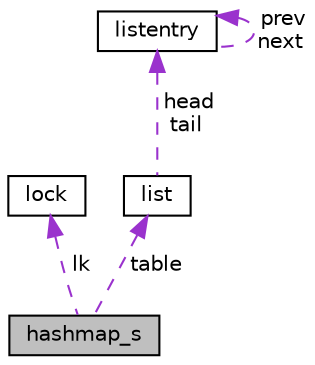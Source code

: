 digraph "hashmap_s"
{
 // LATEX_PDF_SIZE
  edge [fontname="Helvetica",fontsize="10",labelfontname="Helvetica",labelfontsize="10"];
  node [fontname="Helvetica",fontsize="10",shape=record];
  Node1 [label="hashmap_s",height=0.2,width=0.4,color="black", fillcolor="grey75", style="filled", fontcolor="black",tooltip="It is a struct."];
  Node2 -> Node1 [dir="back",color="darkorchid3",fontsize="10",style="dashed",label=" lk" ,fontname="Helvetica"];
  Node2 [label="lock",height=0.2,width=0.4,color="black", fillcolor="white", style="filled",URL="$structlock.html",tooltip=" "];
  Node3 -> Node1 [dir="back",color="darkorchid3",fontsize="10",style="dashed",label=" table" ,fontname="Helvetica"];
  Node3 [label="list",height=0.2,width=0.4,color="black", fillcolor="white", style="filled",URL="$structlist.html",tooltip="Creates hashmap in heap."];
  Node4 -> Node3 [dir="back",color="darkorchid3",fontsize="10",style="dashed",label=" head\ntail" ,fontname="Helvetica"];
  Node4 [label="listentry",height=0.2,width=0.4,color="black", fillcolor="white", style="filled",URL="$structlistentry.html",tooltip=" "];
  Node4 -> Node4 [dir="back",color="darkorchid3",fontsize="10",style="dashed",label=" prev\nnext" ,fontname="Helvetica"];
}
